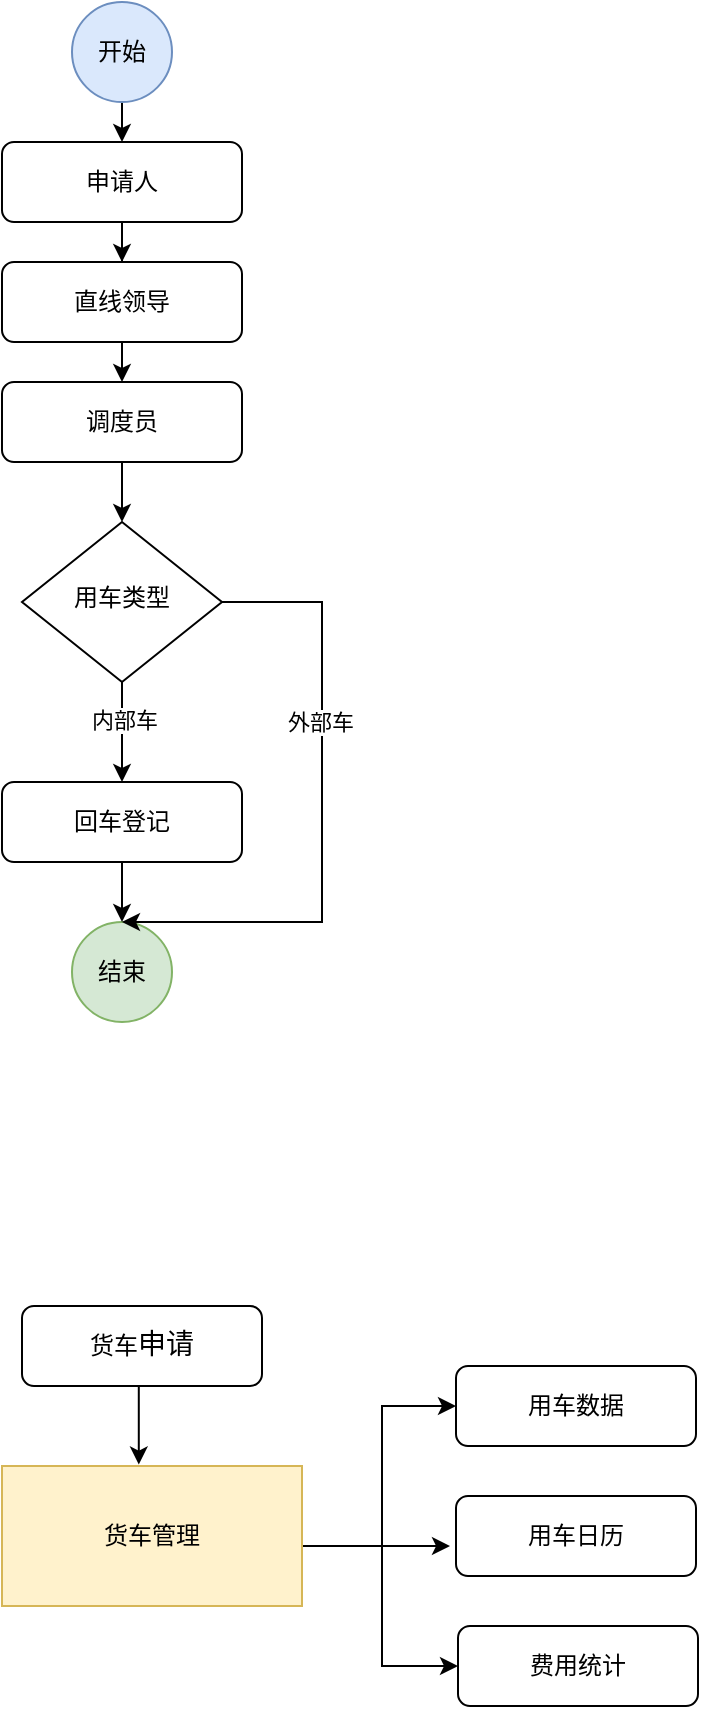 <mxfile version="21.6.5" type="github">
  <diagram id="C5RBs43oDa-KdzZeNtuy" name="Page-1">
    <mxGraphModel dx="1191" dy="470" grid="0" gridSize="10" guides="1" tooltips="1" connect="1" arrows="1" fold="1" page="1" pageScale="1" pageWidth="827" pageHeight="1169" math="0" shadow="0">
      <root>
        <mxCell id="WIyWlLk6GJQsqaUBKTNV-0" />
        <mxCell id="WIyWlLk6GJQsqaUBKTNV-1" parent="WIyWlLk6GJQsqaUBKTNV-0" />
        <mxCell id="shiynp4GsfVjaMo98gCw-38" style="edgeStyle=orthogonalEdgeStyle;rounded=0;orthogonalLoop=1;jettySize=auto;html=1;exitX=0.5;exitY=1;exitDx=0;exitDy=0;" edge="1" parent="WIyWlLk6GJQsqaUBKTNV-1" source="shiynp4GsfVjaMo98gCw-25" target="shiynp4GsfVjaMo98gCw-37">
          <mxGeometry relative="1" as="geometry" />
        </mxCell>
        <mxCell id="shiynp4GsfVjaMo98gCw-25" value="申请人" style="rounded=1;whiteSpace=wrap;html=1;fontSize=12;glass=0;strokeWidth=1;shadow=0;" vertex="1" parent="WIyWlLk6GJQsqaUBKTNV-1">
          <mxGeometry x="160" y="80" width="120" height="40" as="geometry" />
        </mxCell>
        <mxCell id="shiynp4GsfVjaMo98gCw-26" style="edgeStyle=orthogonalEdgeStyle;rounded=0;orthogonalLoop=1;jettySize=auto;html=1;exitX=0.5;exitY=1;exitDx=0;exitDy=0;entryX=0.5;entryY=0;entryDx=0;entryDy=0;" edge="1" parent="WIyWlLk6GJQsqaUBKTNV-1" source="shiynp4GsfVjaMo98gCw-44" target="shiynp4GsfVjaMo98gCw-45">
          <mxGeometry relative="1" as="geometry" />
        </mxCell>
        <mxCell id="shiynp4GsfVjaMo98gCw-54" value="内部车" style="edgeLabel;html=1;align=center;verticalAlign=middle;resizable=0;points=[];" vertex="1" connectable="0" parent="shiynp4GsfVjaMo98gCw-26">
          <mxGeometry x="-0.253" y="1" relative="1" as="geometry">
            <mxPoint as="offset" />
          </mxGeometry>
        </mxCell>
        <mxCell id="shiynp4GsfVjaMo98gCw-28" style="edgeStyle=orthogonalEdgeStyle;rounded=0;orthogonalLoop=1;jettySize=auto;html=1;exitX=0.5;exitY=1;exitDx=0;exitDy=0;entryX=0.5;entryY=0;entryDx=0;entryDy=0;" edge="1" parent="WIyWlLk6GJQsqaUBKTNV-1" source="shiynp4GsfVjaMo98gCw-29" target="shiynp4GsfVjaMo98gCw-25">
          <mxGeometry relative="1" as="geometry" />
        </mxCell>
        <mxCell id="shiynp4GsfVjaMo98gCw-29" value="开始" style="ellipse;whiteSpace=wrap;html=1;aspect=fixed;fillColor=#dae8fc;strokeColor=#6c8ebf;" vertex="1" parent="WIyWlLk6GJQsqaUBKTNV-1">
          <mxGeometry x="195" y="10" width="50" height="50" as="geometry" />
        </mxCell>
        <mxCell id="shiynp4GsfVjaMo98gCw-30" value="结束" style="ellipse;whiteSpace=wrap;html=1;aspect=fixed;fillColor=#d5e8d4;strokeColor=#82b366;" vertex="1" parent="WIyWlLk6GJQsqaUBKTNV-1">
          <mxGeometry x="195" y="470" width="50" height="50" as="geometry" />
        </mxCell>
        <mxCell id="shiynp4GsfVjaMo98gCw-31" value="&lt;mxGraphModel&gt;&lt;root&gt;&lt;mxCell id=“0”/&gt;&lt;mxCell id=“1” parent=“0”/&gt;&lt;mxCell id=“2” value=“直线领导” style=“rounded=1;whiteSpace=wrap;html=1;fontSize=12;glass=0;strokeWidth=1;shadow=0;” vertex=“1” parent=“1”&gt;&lt;mxGeometry x=“160” y=“140” width=“120” height=“40” as=“geometry”/&gt;&lt;/mxCell&gt;&lt;/root&gt;&lt;/mxGraphModel&gt;" style="text;whiteSpace=wrap;html=1;" vertex="1" parent="WIyWlLk6GJQsqaUBKTNV-1">
          <mxGeometry x="240" y="420" width="60" height="50" as="geometry" />
        </mxCell>
        <mxCell id="shiynp4GsfVjaMo98gCw-50" style="edgeStyle=orthogonalEdgeStyle;rounded=0;orthogonalLoop=1;jettySize=auto;html=1;exitX=0;exitY=1;exitDx=0;exitDy=0;entryX=0.5;entryY=0;entryDx=0;entryDy=0;" edge="1" parent="WIyWlLk6GJQsqaUBKTNV-1" source="shiynp4GsfVjaMo98gCw-32" target="shiynp4GsfVjaMo98gCw-30">
          <mxGeometry relative="1" as="geometry" />
        </mxCell>
        <mxCell id="shiynp4GsfVjaMo98gCw-32" value="&lt;mxGraphModel&gt;&lt;root&gt;&lt;mxCell id=“0”/&gt;&lt;mxCell id=“1” parent=“0”/&gt;&lt;mxCell id=“2” value=“直线领导” style=“rounded=1;whiteSpace=wrap;html=1;fontSize=12;glass=0;strokeWidth=1;shadow=0;” vertex=“1” parent=“1”&gt;&lt;mxGeometry x=“160” y=“80” width=“120” height=“40” as=“geometry”/&gt;&lt;/mxCell&gt;&lt;/root&gt;&lt;/mxGraphModel&gt;" style="text;whiteSpace=wrap;html=1;" vertex="1" parent="WIyWlLk6GJQsqaUBKTNV-1">
          <mxGeometry x="220" y="390" width="60" height="50" as="geometry" />
        </mxCell>
        <mxCell id="shiynp4GsfVjaMo98gCw-41" style="edgeStyle=orthogonalEdgeStyle;rounded=0;orthogonalLoop=1;jettySize=auto;html=1;exitX=0.5;exitY=1;exitDx=0;exitDy=0;entryX=0.5;entryY=0;entryDx=0;entryDy=0;" edge="1" parent="WIyWlLk6GJQsqaUBKTNV-1" source="shiynp4GsfVjaMo98gCw-37" target="shiynp4GsfVjaMo98gCw-39">
          <mxGeometry relative="1" as="geometry" />
        </mxCell>
        <mxCell id="shiynp4GsfVjaMo98gCw-37" value="直线领导" style="rounded=1;whiteSpace=wrap;html=1;fontSize=12;glass=0;strokeWidth=1;shadow=0;" vertex="1" parent="WIyWlLk6GJQsqaUBKTNV-1">
          <mxGeometry x="160" y="140" width="120" height="40" as="geometry" />
        </mxCell>
        <mxCell id="shiynp4GsfVjaMo98gCw-58" style="edgeStyle=orthogonalEdgeStyle;rounded=0;orthogonalLoop=1;jettySize=auto;html=1;exitX=0.5;exitY=1;exitDx=0;exitDy=0;entryX=0.5;entryY=0;entryDx=0;entryDy=0;" edge="1" parent="WIyWlLk6GJQsqaUBKTNV-1" source="shiynp4GsfVjaMo98gCw-39" target="shiynp4GsfVjaMo98gCw-44">
          <mxGeometry relative="1" as="geometry" />
        </mxCell>
        <mxCell id="shiynp4GsfVjaMo98gCw-39" value="调度员" style="rounded=1;whiteSpace=wrap;html=1;fontSize=12;glass=0;strokeWidth=1;shadow=0;" vertex="1" parent="WIyWlLk6GJQsqaUBKTNV-1">
          <mxGeometry x="160" y="200" width="120" height="40" as="geometry" />
        </mxCell>
        <mxCell id="shiynp4GsfVjaMo98gCw-45" value="回车登记" style="rounded=1;whiteSpace=wrap;html=1;fontSize=12;glass=0;strokeWidth=1;shadow=0;" vertex="1" parent="WIyWlLk6GJQsqaUBKTNV-1">
          <mxGeometry x="160" y="400" width="120" height="40" as="geometry" />
        </mxCell>
        <mxCell id="shiynp4GsfVjaMo98gCw-56" style="edgeStyle=orthogonalEdgeStyle;rounded=0;orthogonalLoop=1;jettySize=auto;html=1;exitX=1;exitY=0.5;exitDx=0;exitDy=0;entryX=0.5;entryY=0;entryDx=0;entryDy=0;" edge="1" parent="WIyWlLk6GJQsqaUBKTNV-1" source="shiynp4GsfVjaMo98gCw-44" target="shiynp4GsfVjaMo98gCw-30">
          <mxGeometry relative="1" as="geometry">
            <Array as="points">
              <mxPoint x="320" y="310" />
              <mxPoint x="320" y="470" />
            </Array>
          </mxGeometry>
        </mxCell>
        <mxCell id="shiynp4GsfVjaMo98gCw-57" value="外部车" style="edgeLabel;html=1;align=center;verticalAlign=middle;resizable=0;points=[];" vertex="1" connectable="0" parent="shiynp4GsfVjaMo98gCw-56">
          <mxGeometry x="-0.376" y="-1" relative="1" as="geometry">
            <mxPoint y="13" as="offset" />
          </mxGeometry>
        </mxCell>
        <mxCell id="shiynp4GsfVjaMo98gCw-44" value="用车类型" style="rhombus;whiteSpace=wrap;html=1;shadow=0;fontFamily=Helvetica;fontSize=12;align=center;strokeWidth=1;spacing=6;spacingTop=-4;" vertex="1" parent="WIyWlLk6GJQsqaUBKTNV-1">
          <mxGeometry x="170" y="270" width="100" height="80" as="geometry" />
        </mxCell>
        <mxCell id="shiynp4GsfVjaMo98gCw-59" style="edgeStyle=orthogonalEdgeStyle;rounded=0;orthogonalLoop=1;jettySize=auto;html=1;exitX=0.5;exitY=1;exitDx=0;exitDy=0;entryX=0.456;entryY=-0.01;entryDx=0;entryDy=0;entryPerimeter=0;" edge="1" parent="WIyWlLk6GJQsqaUBKTNV-1" source="shiynp4GsfVjaMo98gCw-60" target="shiynp4GsfVjaMo98gCw-64">
          <mxGeometry relative="1" as="geometry" />
        </mxCell>
        <mxCell id="shiynp4GsfVjaMo98gCw-60" value="&lt;p class=&quot;MsoNormal&quot;&gt;&lt;font face=&quot;宋体&quot;&gt;货车&lt;/font&gt;&lt;span style=&quot;mso-spacerun:&#39;yes&#39;;font-family:宋体;font-size:10.5pt;&lt;br/&gt;mso-font-kerning:1.0pt;&quot;&gt;申请&lt;/span&gt;&lt;/p&gt;" style="rounded=1;whiteSpace=wrap;html=1;fontSize=12;glass=0;strokeWidth=1;shadow=0;" vertex="1" parent="WIyWlLk6GJQsqaUBKTNV-1">
          <mxGeometry x="170" y="662" width="120" height="40" as="geometry" />
        </mxCell>
        <mxCell id="shiynp4GsfVjaMo98gCw-61" style="edgeStyle=orthogonalEdgeStyle;rounded=0;orthogonalLoop=1;jettySize=auto;html=1;exitX=1;exitY=0.5;exitDx=0;exitDy=0;entryX=0;entryY=0.5;entryDx=0;entryDy=0;" edge="1" parent="WIyWlLk6GJQsqaUBKTNV-1">
          <mxGeometry relative="1" as="geometry">
            <mxPoint x="310" y="782" as="sourcePoint" />
            <mxPoint x="384" y="782" as="targetPoint" />
          </mxGeometry>
        </mxCell>
        <mxCell id="shiynp4GsfVjaMo98gCw-62" style="edgeStyle=orthogonalEdgeStyle;rounded=0;orthogonalLoop=1;jettySize=auto;html=1;exitX=1;exitY=0.5;exitDx=0;exitDy=0;entryX=0;entryY=0.5;entryDx=0;entryDy=0;" edge="1" parent="WIyWlLk6GJQsqaUBKTNV-1" source="shiynp4GsfVjaMo98gCw-64" target="shiynp4GsfVjaMo98gCw-65">
          <mxGeometry relative="1" as="geometry">
            <Array as="points">
              <mxPoint x="310" y="782" />
              <mxPoint x="350" y="782" />
              <mxPoint x="350" y="712" />
            </Array>
          </mxGeometry>
        </mxCell>
        <mxCell id="shiynp4GsfVjaMo98gCw-63" style="edgeStyle=orthogonalEdgeStyle;rounded=0;orthogonalLoop=1;jettySize=auto;html=1;exitX=1;exitY=0.5;exitDx=0;exitDy=0;entryX=0;entryY=0.5;entryDx=0;entryDy=0;" edge="1" parent="WIyWlLk6GJQsqaUBKTNV-1" source="shiynp4GsfVjaMo98gCw-64" target="shiynp4GsfVjaMo98gCw-67">
          <mxGeometry relative="1" as="geometry">
            <Array as="points">
              <mxPoint x="310" y="782" />
              <mxPoint x="350" y="782" />
              <mxPoint x="350" y="842" />
              <mxPoint x="384" y="842" />
            </Array>
          </mxGeometry>
        </mxCell>
        <mxCell id="shiynp4GsfVjaMo98gCw-64" value="货车管理" style="rounded=0;whiteSpace=wrap;html=1;fillColor=#fff2cc;strokeColor=#d6b656;" vertex="1" parent="WIyWlLk6GJQsqaUBKTNV-1">
          <mxGeometry x="160" y="742" width="150" height="70" as="geometry" />
        </mxCell>
        <mxCell id="shiynp4GsfVjaMo98gCw-65" value="用车数据" style="rounded=1;whiteSpace=wrap;html=1;fontSize=12;glass=0;strokeWidth=1;shadow=0;" vertex="1" parent="WIyWlLk6GJQsqaUBKTNV-1">
          <mxGeometry x="387" y="692" width="120" height="40" as="geometry" />
        </mxCell>
        <mxCell id="shiynp4GsfVjaMo98gCw-66" value="用车日历" style="rounded=1;whiteSpace=wrap;html=1;fontSize=12;glass=0;strokeWidth=1;shadow=0;" vertex="1" parent="WIyWlLk6GJQsqaUBKTNV-1">
          <mxGeometry x="387" y="757" width="120" height="40" as="geometry" />
        </mxCell>
        <mxCell id="shiynp4GsfVjaMo98gCw-67" value="费用统计" style="rounded=1;whiteSpace=wrap;html=1;fontSize=12;glass=0;strokeWidth=1;shadow=0;" vertex="1" parent="WIyWlLk6GJQsqaUBKTNV-1">
          <mxGeometry x="388" y="822" width="120" height="40" as="geometry" />
        </mxCell>
      </root>
    </mxGraphModel>
  </diagram>
</mxfile>
